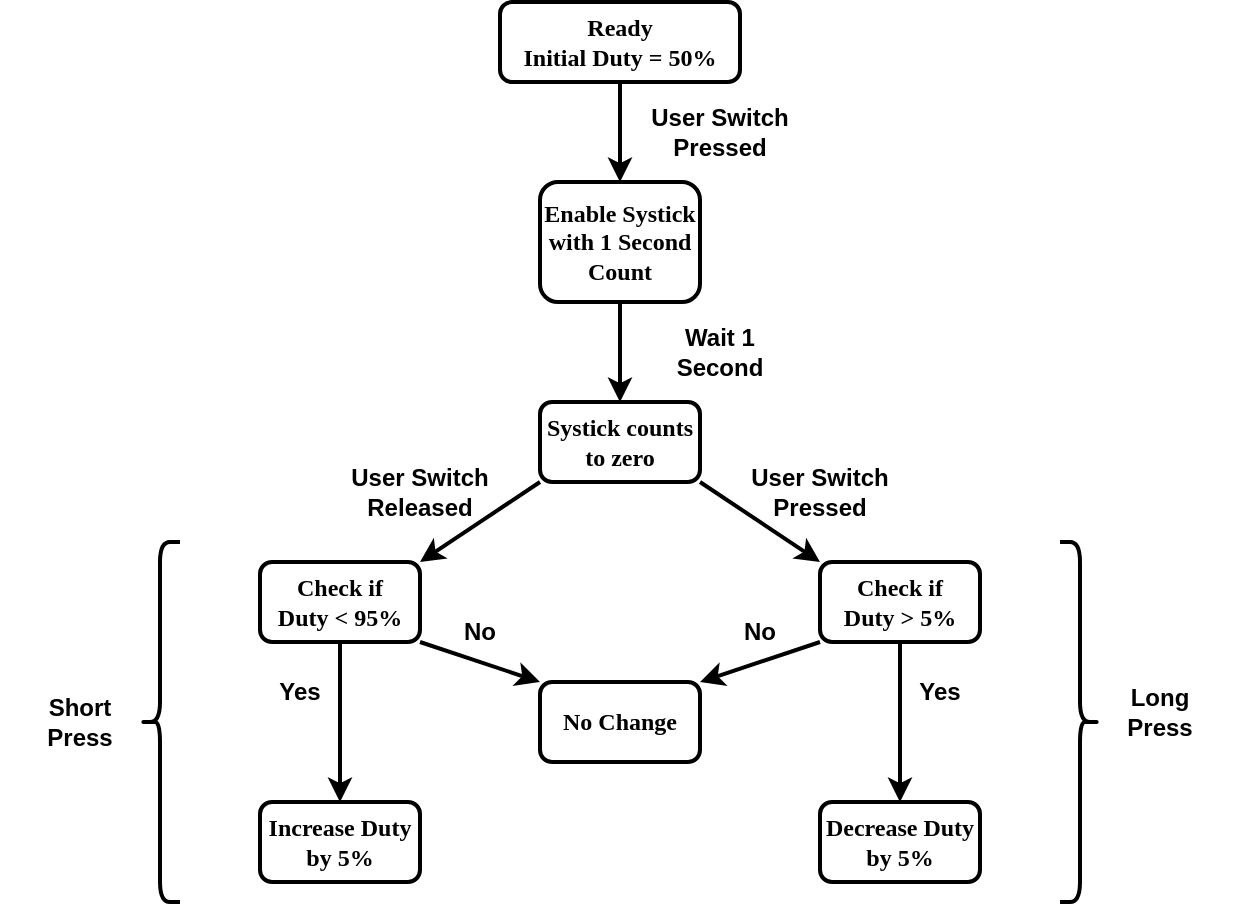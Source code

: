 <mxfile version="21.3.7" type="device">
  <diagram name="Page-1" id="RAHw4QgwAxE0oeS8Ub7K">
    <mxGraphModel dx="1147" dy="658" grid="1" gridSize="10" guides="1" tooltips="1" connect="1" arrows="1" fold="1" page="1" pageScale="1" pageWidth="827" pageHeight="1169" math="0" shadow="0">
      <root>
        <mxCell id="0" />
        <mxCell id="1" parent="0" />
        <mxCell id="_e9Xp2_TgS5WGtRc4z0n-3" value="" style="edgeStyle=orthogonalEdgeStyle;rounded=0;orthogonalLoop=1;jettySize=auto;html=1;strokeWidth=2;" edge="1" parent="1" source="BT4Q3Gnnnb_SIdRYWgOv-1" target="_e9Xp2_TgS5WGtRc4z0n-1">
          <mxGeometry relative="1" as="geometry" />
        </mxCell>
        <mxCell id="BT4Q3Gnnnb_SIdRYWgOv-1" value="&lt;font face=&quot;Times New Roman&quot;&gt;&lt;b&gt;Ready&lt;br&gt;Initial Duty = 50%&lt;/b&gt;&lt;br&gt;&lt;/font&gt;" style="rounded=1;whiteSpace=wrap;html=1;strokeWidth=2;" parent="1" vertex="1">
          <mxGeometry x="320" y="120" width="120" height="40" as="geometry" />
        </mxCell>
        <mxCell id="BT4Q3Gnnnb_SIdRYWgOv-2" value="&lt;font face=&quot;Times New Roman&quot;&gt;&lt;b&gt;Increase Duty by 5%&lt;/b&gt;&lt;/font&gt;" style="rounded=1;whiteSpace=wrap;html=1;strokeWidth=2;" parent="1" vertex="1">
          <mxGeometry x="200" y="520" width="80" height="40" as="geometry" />
        </mxCell>
        <mxCell id="BT4Q3Gnnnb_SIdRYWgOv-3" value="&lt;font face=&quot;Times New Roman&quot;&gt;&lt;b&gt;Decrease Duty by 5%&lt;/b&gt;&lt;/font&gt;" style="rounded=1;whiteSpace=wrap;html=1;strokeWidth=2;" parent="1" vertex="1">
          <mxGeometry x="480" y="520" width="80" height="40" as="geometry" />
        </mxCell>
        <mxCell id="BT4Q3Gnnnb_SIdRYWgOv-4" value="&lt;font face=&quot;Times New Roman&quot;&gt;&lt;b&gt;No Change&lt;/b&gt;&lt;/font&gt;" style="rounded=1;whiteSpace=wrap;html=1;strokeWidth=2;" parent="1" vertex="1">
          <mxGeometry x="340" y="460" width="80" height="40" as="geometry" />
        </mxCell>
        <mxCell id="BT4Q3Gnnnb_SIdRYWgOv-5" value="&lt;font face=&quot;Times New Roman&quot;&gt;&lt;b&gt;Check if&lt;br&gt;Duty &amp;lt; 95%&lt;/b&gt;&lt;br&gt;&lt;/font&gt;" style="rounded=1;whiteSpace=wrap;html=1;strokeWidth=2;" parent="1" vertex="1">
          <mxGeometry x="200" y="400" width="80" height="40" as="geometry" />
        </mxCell>
        <mxCell id="BT4Q3Gnnnb_SIdRYWgOv-6" value="&lt;font face=&quot;Times New Roman&quot;&gt;&lt;b&gt;Check if&lt;br&gt;Duty &amp;gt; 5%&lt;/b&gt;&lt;br&gt;&lt;/font&gt;" style="rounded=1;whiteSpace=wrap;html=1;strokeWidth=2;" parent="1" vertex="1">
          <mxGeometry x="480" y="400" width="80" height="40" as="geometry" />
        </mxCell>
        <mxCell id="BT4Q3Gnnnb_SIdRYWgOv-9" value="" style="endArrow=classic;html=1;rounded=0;exitX=1;exitY=1;exitDx=0;exitDy=0;entryX=0;entryY=0;entryDx=0;entryDy=0;strokeWidth=2;" parent="1" source="BT4Q3Gnnnb_SIdRYWgOv-5" target="BT4Q3Gnnnb_SIdRYWgOv-4" edge="1">
          <mxGeometry width="50" height="50" relative="1" as="geometry">
            <mxPoint x="390" y="650" as="sourcePoint" />
            <mxPoint x="440" y="600" as="targetPoint" />
          </mxGeometry>
        </mxCell>
        <mxCell id="BT4Q3Gnnnb_SIdRYWgOv-10" value="" style="endArrow=classic;html=1;rounded=0;exitX=0.5;exitY=1;exitDx=0;exitDy=0;entryX=0.5;entryY=0;entryDx=0;entryDy=0;strokeWidth=2;" parent="1" source="BT4Q3Gnnnb_SIdRYWgOv-5" target="BT4Q3Gnnnb_SIdRYWgOv-2" edge="1">
          <mxGeometry width="50" height="50" relative="1" as="geometry">
            <mxPoint x="390" y="650" as="sourcePoint" />
            <mxPoint x="440" y="600" as="targetPoint" />
          </mxGeometry>
        </mxCell>
        <mxCell id="BT4Q3Gnnnb_SIdRYWgOv-11" value="" style="endArrow=classic;html=1;rounded=0;exitX=0;exitY=1;exitDx=0;exitDy=0;entryX=1;entryY=0;entryDx=0;entryDy=0;strokeWidth=2;" parent="1" source="BT4Q3Gnnnb_SIdRYWgOv-6" target="BT4Q3Gnnnb_SIdRYWgOv-4" edge="1">
          <mxGeometry width="50" height="50" relative="1" as="geometry">
            <mxPoint x="390" y="650" as="sourcePoint" />
            <mxPoint x="470" y="490" as="targetPoint" />
          </mxGeometry>
        </mxCell>
        <mxCell id="BT4Q3Gnnnb_SIdRYWgOv-13" value="" style="endArrow=classic;html=1;rounded=0;exitX=0.5;exitY=1;exitDx=0;exitDy=0;entryX=0.5;entryY=0;entryDx=0;entryDy=0;strokeWidth=2;" parent="1" source="BT4Q3Gnnnb_SIdRYWgOv-6" target="BT4Q3Gnnnb_SIdRYWgOv-3" edge="1">
          <mxGeometry width="50" height="50" relative="1" as="geometry">
            <mxPoint x="390" y="650" as="sourcePoint" />
            <mxPoint x="440" y="600" as="targetPoint" />
          </mxGeometry>
        </mxCell>
        <mxCell id="XV1HmJjE62mibK38XxYc-1" value="&lt;b&gt;User Switch &lt;br&gt;Pressed&lt;/b&gt;" style="text;html=1;strokeColor=none;fillColor=none;align=center;verticalAlign=middle;whiteSpace=wrap;rounded=0;" parent="1" vertex="1">
          <mxGeometry x="390" y="170" width="80" height="30" as="geometry" />
        </mxCell>
        <mxCell id="XV1HmJjE62mibK38XxYc-3" value="&lt;b&gt;Yes&lt;/b&gt;" style="text;html=1;strokeColor=none;fillColor=none;align=center;verticalAlign=middle;whiteSpace=wrap;rounded=0;" parent="1" vertex="1">
          <mxGeometry x="180" y="450" width="80" height="30" as="geometry" />
        </mxCell>
        <mxCell id="XV1HmJjE62mibK38XxYc-5" value="&lt;b&gt;Yes&lt;/b&gt;" style="text;html=1;strokeColor=none;fillColor=none;align=center;verticalAlign=middle;whiteSpace=wrap;rounded=0;" parent="1" vertex="1">
          <mxGeometry x="500" y="450" width="80" height="30" as="geometry" />
        </mxCell>
        <mxCell id="XV1HmJjE62mibK38XxYc-6" value="&lt;b&gt;No&lt;/b&gt;" style="text;html=1;strokeColor=none;fillColor=none;align=center;verticalAlign=middle;whiteSpace=wrap;rounded=0;" parent="1" vertex="1">
          <mxGeometry x="270" y="420" width="80" height="30" as="geometry" />
        </mxCell>
        <mxCell id="XV1HmJjE62mibK38XxYc-7" value="&lt;b&gt;No&lt;/b&gt;" style="text;html=1;strokeColor=none;fillColor=none;align=center;verticalAlign=middle;whiteSpace=wrap;rounded=0;" parent="1" vertex="1">
          <mxGeometry x="410" y="420" width="80" height="30" as="geometry" />
        </mxCell>
        <mxCell id="_e9Xp2_TgS5WGtRc4z0n-5" value="" style="edgeStyle=orthogonalEdgeStyle;rounded=0;orthogonalLoop=1;jettySize=auto;html=1;strokeWidth=2;" edge="1" parent="1" source="_e9Xp2_TgS5WGtRc4z0n-1" target="_e9Xp2_TgS5WGtRc4z0n-4">
          <mxGeometry relative="1" as="geometry" />
        </mxCell>
        <mxCell id="_e9Xp2_TgS5WGtRc4z0n-1" value="&lt;font face=&quot;Times New Roman&quot;&gt;&lt;b&gt;Enable Systick with 1 Second Count&lt;/b&gt;&lt;br&gt;&lt;/font&gt;" style="rounded=1;whiteSpace=wrap;html=1;strokeWidth=2;" vertex="1" parent="1">
          <mxGeometry x="340" y="210" width="80" height="60" as="geometry" />
        </mxCell>
        <mxCell id="_e9Xp2_TgS5WGtRc4z0n-4" value="&lt;font face=&quot;Times New Roman&quot;&gt;&lt;b&gt;Systick counts to zero&lt;/b&gt;&lt;br&gt;&lt;/font&gt;" style="rounded=1;whiteSpace=wrap;html=1;strokeWidth=2;" vertex="1" parent="1">
          <mxGeometry x="340" y="320" width="80" height="40" as="geometry" />
        </mxCell>
        <mxCell id="_e9Xp2_TgS5WGtRc4z0n-9" value="" style="endArrow=classic;html=1;rounded=0;exitX=0;exitY=1;exitDx=0;exitDy=0;entryX=1;entryY=0;entryDx=0;entryDy=0;strokeWidth=2;" edge="1" parent="1" source="_e9Xp2_TgS5WGtRc4z0n-4" target="BT4Q3Gnnnb_SIdRYWgOv-5">
          <mxGeometry width="50" height="50" relative="1" as="geometry">
            <mxPoint x="170" y="290" as="sourcePoint" />
            <mxPoint x="230" y="310" as="targetPoint" />
          </mxGeometry>
        </mxCell>
        <mxCell id="_e9Xp2_TgS5WGtRc4z0n-10" value="" style="endArrow=classic;html=1;rounded=0;exitX=1;exitY=1;exitDx=0;exitDy=0;entryX=0;entryY=0;entryDx=0;entryDy=0;strokeWidth=2;" edge="1" parent="1" source="_e9Xp2_TgS5WGtRc4z0n-4" target="BT4Q3Gnnnb_SIdRYWgOv-6">
          <mxGeometry width="50" height="50" relative="1" as="geometry">
            <mxPoint x="470" y="360" as="sourcePoint" />
            <mxPoint x="530" y="380" as="targetPoint" />
          </mxGeometry>
        </mxCell>
        <mxCell id="_e9Xp2_TgS5WGtRc4z0n-11" value="&lt;b&gt;User Switch &lt;br&gt;Pressed&lt;/b&gt;" style="text;html=1;strokeColor=none;fillColor=none;align=center;verticalAlign=middle;whiteSpace=wrap;rounded=0;" vertex="1" parent="1">
          <mxGeometry x="440" y="350" width="80" height="30" as="geometry" />
        </mxCell>
        <mxCell id="_e9Xp2_TgS5WGtRc4z0n-12" value="&lt;b&gt;User Switch &lt;br&gt;Released&lt;/b&gt;" style="text;html=1;strokeColor=none;fillColor=none;align=center;verticalAlign=middle;whiteSpace=wrap;rounded=0;" vertex="1" parent="1">
          <mxGeometry x="240" y="350" width="80" height="30" as="geometry" />
        </mxCell>
        <mxCell id="_e9Xp2_TgS5WGtRc4z0n-13" value="" style="shape=curlyBracket;whiteSpace=wrap;html=1;rounded=1;labelPosition=left;verticalLabelPosition=middle;align=right;verticalAlign=middle;strokeWidth=2;" vertex="1" parent="1">
          <mxGeometry x="140" y="390" width="20" height="180" as="geometry" />
        </mxCell>
        <mxCell id="_e9Xp2_TgS5WGtRc4z0n-14" value="" style="shape=curlyBracket;whiteSpace=wrap;html=1;rounded=1;flipH=1;labelPosition=right;verticalLabelPosition=middle;align=left;verticalAlign=middle;strokeWidth=2;" vertex="1" parent="1">
          <mxGeometry x="600" y="390" width="20" height="180" as="geometry" />
        </mxCell>
        <mxCell id="_e9Xp2_TgS5WGtRc4z0n-15" value="&lt;b&gt;Short&lt;br&gt;Press&lt;/b&gt;" style="text;html=1;strokeColor=none;fillColor=none;align=center;verticalAlign=middle;whiteSpace=wrap;rounded=0;" vertex="1" parent="1">
          <mxGeometry x="70" y="465" width="80" height="30" as="geometry" />
        </mxCell>
        <mxCell id="_e9Xp2_TgS5WGtRc4z0n-16" value="&lt;b&gt;Long&lt;br&gt;Press&lt;/b&gt;" style="text;html=1;strokeColor=none;fillColor=none;align=center;verticalAlign=middle;whiteSpace=wrap;rounded=0;" vertex="1" parent="1">
          <mxGeometry x="610" y="460" width="80" height="30" as="geometry" />
        </mxCell>
        <mxCell id="_e9Xp2_TgS5WGtRc4z0n-17" value="&lt;b&gt;Wait 1&lt;br&gt;Second&lt;/b&gt;" style="text;html=1;strokeColor=none;fillColor=none;align=center;verticalAlign=middle;whiteSpace=wrap;rounded=0;" vertex="1" parent="1">
          <mxGeometry x="390" y="280" width="80" height="30" as="geometry" />
        </mxCell>
      </root>
    </mxGraphModel>
  </diagram>
</mxfile>

